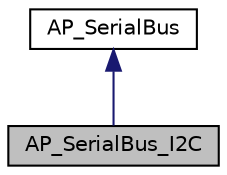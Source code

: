 digraph "AP_SerialBus_I2C"
{
 // INTERACTIVE_SVG=YES
  edge [fontname="Helvetica",fontsize="10",labelfontname="Helvetica",labelfontsize="10"];
  node [fontname="Helvetica",fontsize="10",shape=record];
  Node1 [label="AP_SerialBus_I2C",height=0.2,width=0.4,color="black", fillcolor="grey75", style="filled", fontcolor="black"];
  Node2 -> Node1 [dir="back",color="midnightblue",fontsize="10",style="solid",fontname="Helvetica"];
  Node2 [label="AP_SerialBus",height=0.2,width=0.4,color="black", fillcolor="white", style="filled",URL="$classAP__SerialBus.html",tooltip="-*- tab-width: 4; Mode: C++; c-basic-offset: 4; indent-tabs-mode: nil -*- "];
}

